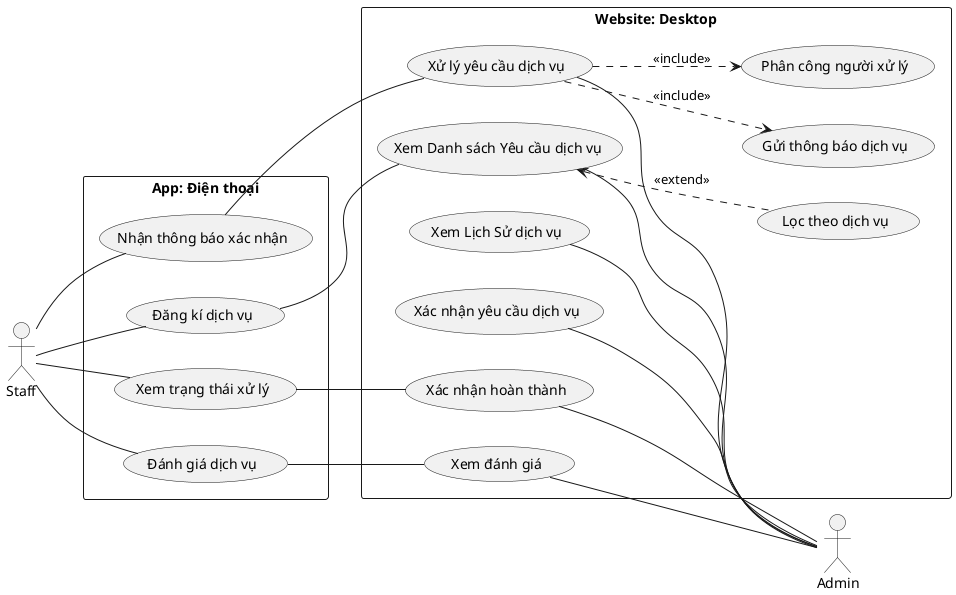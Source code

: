 @startuml
left to right direction

actor Admin as A
actor Staff as S
rectangle "Website: Desktop" {
  usecase (Xem Danh sách Yêu cầu dịch vụ) as UC1
   (UC1)<..(Lọc theo dịch vụ):<<extend>>
  usecase (Xác nhận yêu cầu dịch vụ) as UC2
  usecase (Xử lý yêu cầu dịch vụ) as UC3
       (UC3)..>(Gửi thông báo dịch vụ):<<include>>
      (UC3)..>(Phân công người xử lý):<<include>>
  usecase (Xác nhận hoàn thành) as UC4
usecase (Xem đánh giá) as UC5
    usecase (Xem Lịch Sử dịch vụ) as UC6

}

rectangle "App: Điện thoại" {
  usecase "Đăng kí dịch vụ" as UC7
  usecase "Nhận thông báo xác nhận" as UC8
  usecase "Xem trạng thái xử lý" as UC9
  usecase "Đánh giá dịch vụ" as UC10
  
}

UC1 -- A
UC2 -- A
UC3 -- A
UC4 -- A
UC5 -- A
UC6 -- A
S -- UC7 
S -- UC8 
S -- UC9
S -- UC10 
UC7 -- UC1
UC8 -- UC3
UC9 -- UC4
UC10 -- UC5



@enduml
